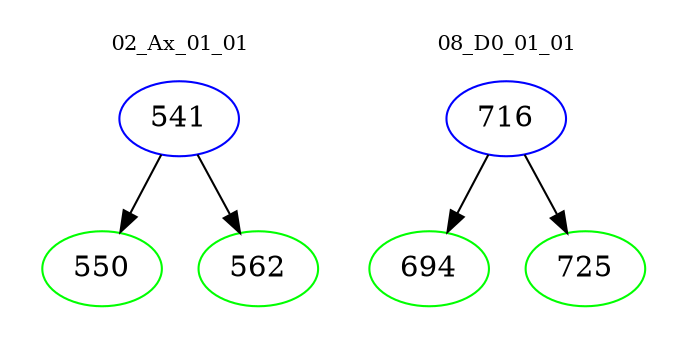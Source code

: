 digraph{
subgraph cluster_0 {
color = white
label = "02_Ax_01_01";
fontsize=10;
T0_541 [label="541", color="blue"]
T0_541 -> T0_550 [color="black"]
T0_550 [label="550", color="green"]
T0_541 -> T0_562 [color="black"]
T0_562 [label="562", color="green"]
}
subgraph cluster_1 {
color = white
label = "08_D0_01_01";
fontsize=10;
T1_716 [label="716", color="blue"]
T1_716 -> T1_694 [color="black"]
T1_694 [label="694", color="green"]
T1_716 -> T1_725 [color="black"]
T1_725 [label="725", color="green"]
}
}
